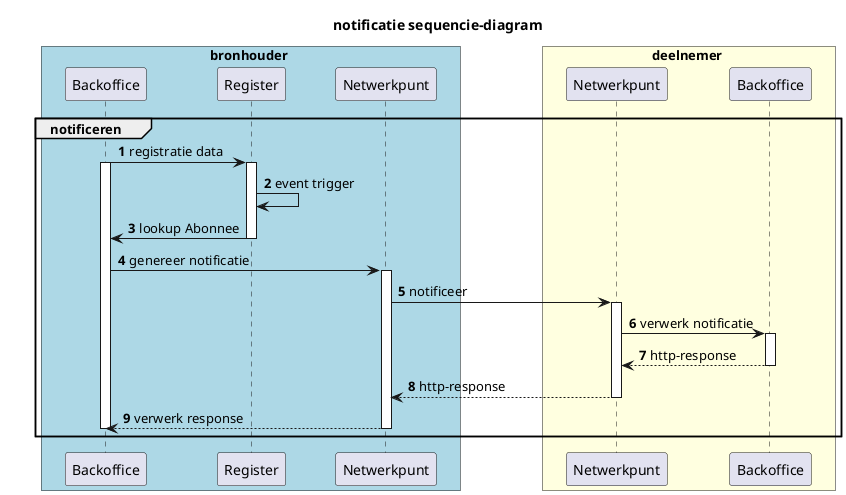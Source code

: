 @startuml rfc008-02-notificatie_sequence
title notificatie sequencie-diagram
skinparam handwritten false
skinparam participantpadding 20
skinparam boxpadding 40
autonumber 001
box bronhouder #lightblue
participant "Backoffice" as bs
participant "Register" as rg
participant "Netwerkpunt" as bnp 
end box

box deelnemer #lightyellow
participant "Netwerkpunt" as dnp
participant "Backoffice" as dbs
end box
group notificeren

  bs -> rg : registratie data
  activate rg
  activate bs
  rg -> rg: event trigger


  rg -> bs : lookup Abonnee
  deactivate rg
  bs -> bnp: genereer notificatie
 
  activate bnp
  
  bnp -> dnp: notificeer
  activate dnp
  dnp -> dbs: verwerk notificatie
  activate dbs
  dbs --> dnp: http-response 
  deactivate dbs
  dnp --> bnp: http-response
  deactivate dnp
  bnp --> bs: verwerk response
  deactivate bnp
  deactivate bs
end
@enduml